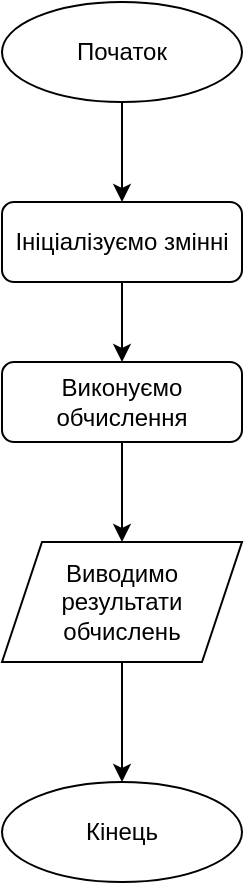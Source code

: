 <mxfile version="24.8.6">
  <diagram name="Page-1" id="79Nh6v9_tML0ab6BTNlv">
    <mxGraphModel dx="724" dy="360" grid="1" gridSize="10" guides="1" tooltips="1" connect="1" arrows="1" fold="1" page="1" pageScale="1" pageWidth="850" pageHeight="1100" math="0" shadow="0">
      <root>
        <mxCell id="0" />
        <mxCell id="1" parent="0" />
        <mxCell id="YDkcvD-6xhXdViTcMp_W-3" value="" style="edgeStyle=orthogonalEdgeStyle;rounded=0;orthogonalLoop=1;jettySize=auto;html=1;" edge="1" parent="1" source="YDkcvD-6xhXdViTcMp_W-1" target="YDkcvD-6xhXdViTcMp_W-2">
          <mxGeometry relative="1" as="geometry" />
        </mxCell>
        <mxCell id="YDkcvD-6xhXdViTcMp_W-1" value="Початок" style="ellipse;whiteSpace=wrap;html=1;" vertex="1" parent="1">
          <mxGeometry x="350" y="60" width="120" height="50" as="geometry" />
        </mxCell>
        <mxCell id="YDkcvD-6xhXdViTcMp_W-5" value="" style="edgeStyle=orthogonalEdgeStyle;rounded=0;orthogonalLoop=1;jettySize=auto;html=1;" edge="1" parent="1" source="YDkcvD-6xhXdViTcMp_W-2" target="YDkcvD-6xhXdViTcMp_W-4">
          <mxGeometry relative="1" as="geometry" />
        </mxCell>
        <mxCell id="YDkcvD-6xhXdViTcMp_W-2" value="Ініціалізуємо змінні" style="rounded=1;whiteSpace=wrap;html=1;" vertex="1" parent="1">
          <mxGeometry x="350" y="160" width="120" height="40" as="geometry" />
        </mxCell>
        <mxCell id="YDkcvD-6xhXdViTcMp_W-7" value="" style="edgeStyle=orthogonalEdgeStyle;rounded=0;orthogonalLoop=1;jettySize=auto;html=1;" edge="1" parent="1" source="YDkcvD-6xhXdViTcMp_W-4" target="YDkcvD-6xhXdViTcMp_W-6">
          <mxGeometry relative="1" as="geometry" />
        </mxCell>
        <mxCell id="YDkcvD-6xhXdViTcMp_W-4" value="Виконуємо обчислення" style="rounded=1;whiteSpace=wrap;html=1;" vertex="1" parent="1">
          <mxGeometry x="350" y="240" width="120" height="40" as="geometry" />
        </mxCell>
        <mxCell id="YDkcvD-6xhXdViTcMp_W-9" value="" style="edgeStyle=orthogonalEdgeStyle;rounded=0;orthogonalLoop=1;jettySize=auto;html=1;" edge="1" parent="1" source="YDkcvD-6xhXdViTcMp_W-6" target="YDkcvD-6xhXdViTcMp_W-8">
          <mxGeometry relative="1" as="geometry" />
        </mxCell>
        <mxCell id="YDkcvD-6xhXdViTcMp_W-6" value="Виводимо результати обчислень" style="shape=parallelogram;perimeter=parallelogramPerimeter;whiteSpace=wrap;html=1;fixedSize=1;" vertex="1" parent="1">
          <mxGeometry x="350" y="330" width="120" height="60" as="geometry" />
        </mxCell>
        <mxCell id="YDkcvD-6xhXdViTcMp_W-8" value="Кінець" style="ellipse;whiteSpace=wrap;html=1;" vertex="1" parent="1">
          <mxGeometry x="350" y="450" width="120" height="50" as="geometry" />
        </mxCell>
      </root>
    </mxGraphModel>
  </diagram>
</mxfile>

